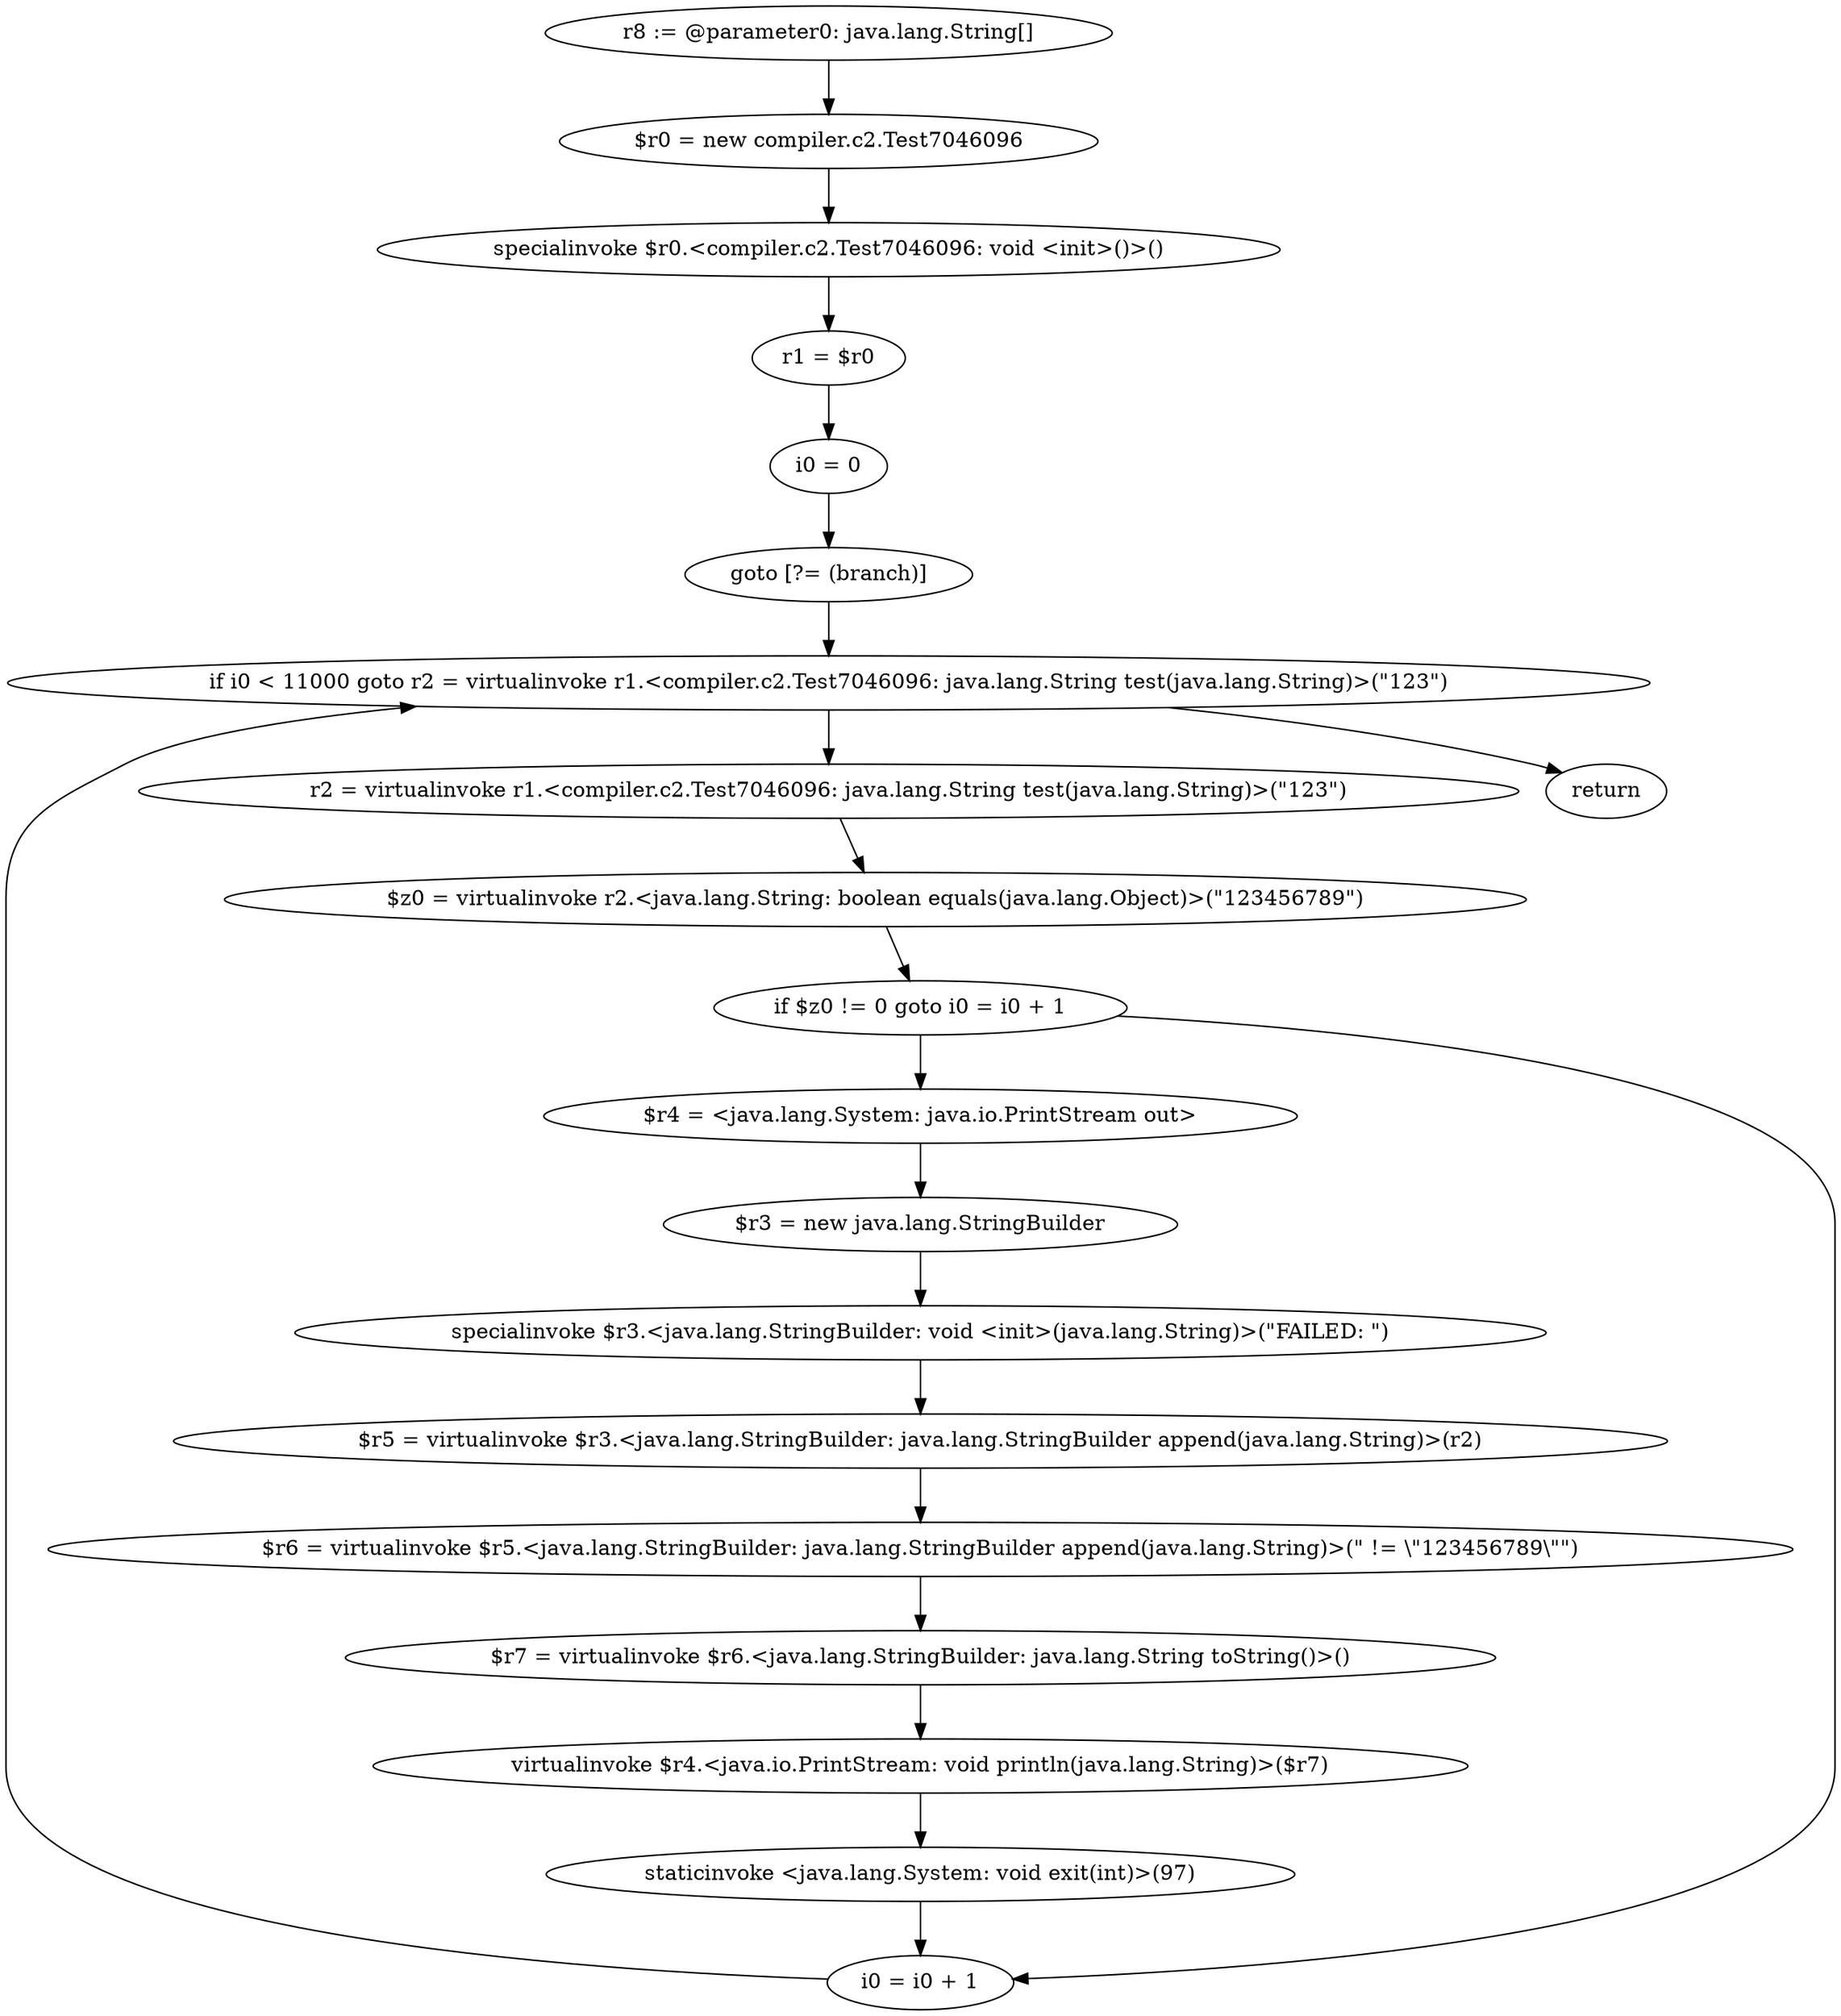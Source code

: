 digraph "unitGraph" {
    "r8 := @parameter0: java.lang.String[]"
    "$r0 = new compiler.c2.Test7046096"
    "specialinvoke $r0.<compiler.c2.Test7046096: void <init>()>()"
    "r1 = $r0"
    "i0 = 0"
    "goto [?= (branch)]"
    "r2 = virtualinvoke r1.<compiler.c2.Test7046096: java.lang.String test(java.lang.String)>(\"123\")"
    "$z0 = virtualinvoke r2.<java.lang.String: boolean equals(java.lang.Object)>(\"123456789\")"
    "if $z0 != 0 goto i0 = i0 + 1"
    "$r4 = <java.lang.System: java.io.PrintStream out>"
    "$r3 = new java.lang.StringBuilder"
    "specialinvoke $r3.<java.lang.StringBuilder: void <init>(java.lang.String)>(\"FAILED: \")"
    "$r5 = virtualinvoke $r3.<java.lang.StringBuilder: java.lang.StringBuilder append(java.lang.String)>(r2)"
    "$r6 = virtualinvoke $r5.<java.lang.StringBuilder: java.lang.StringBuilder append(java.lang.String)>(\" != \\\"123456789\\\"\")"
    "$r7 = virtualinvoke $r6.<java.lang.StringBuilder: java.lang.String toString()>()"
    "virtualinvoke $r4.<java.io.PrintStream: void println(java.lang.String)>($r7)"
    "staticinvoke <java.lang.System: void exit(int)>(97)"
    "i0 = i0 + 1"
    "if i0 < 11000 goto r2 = virtualinvoke r1.<compiler.c2.Test7046096: java.lang.String test(java.lang.String)>(\"123\")"
    "return"
    "r8 := @parameter0: java.lang.String[]"->"$r0 = new compiler.c2.Test7046096";
    "$r0 = new compiler.c2.Test7046096"->"specialinvoke $r0.<compiler.c2.Test7046096: void <init>()>()";
    "specialinvoke $r0.<compiler.c2.Test7046096: void <init>()>()"->"r1 = $r0";
    "r1 = $r0"->"i0 = 0";
    "i0 = 0"->"goto [?= (branch)]";
    "goto [?= (branch)]"->"if i0 < 11000 goto r2 = virtualinvoke r1.<compiler.c2.Test7046096: java.lang.String test(java.lang.String)>(\"123\")";
    "r2 = virtualinvoke r1.<compiler.c2.Test7046096: java.lang.String test(java.lang.String)>(\"123\")"->"$z0 = virtualinvoke r2.<java.lang.String: boolean equals(java.lang.Object)>(\"123456789\")";
    "$z0 = virtualinvoke r2.<java.lang.String: boolean equals(java.lang.Object)>(\"123456789\")"->"if $z0 != 0 goto i0 = i0 + 1";
    "if $z0 != 0 goto i0 = i0 + 1"->"$r4 = <java.lang.System: java.io.PrintStream out>";
    "if $z0 != 0 goto i0 = i0 + 1"->"i0 = i0 + 1";
    "$r4 = <java.lang.System: java.io.PrintStream out>"->"$r3 = new java.lang.StringBuilder";
    "$r3 = new java.lang.StringBuilder"->"specialinvoke $r3.<java.lang.StringBuilder: void <init>(java.lang.String)>(\"FAILED: \")";
    "specialinvoke $r3.<java.lang.StringBuilder: void <init>(java.lang.String)>(\"FAILED: \")"->"$r5 = virtualinvoke $r3.<java.lang.StringBuilder: java.lang.StringBuilder append(java.lang.String)>(r2)";
    "$r5 = virtualinvoke $r3.<java.lang.StringBuilder: java.lang.StringBuilder append(java.lang.String)>(r2)"->"$r6 = virtualinvoke $r5.<java.lang.StringBuilder: java.lang.StringBuilder append(java.lang.String)>(\" != \\\"123456789\\\"\")";
    "$r6 = virtualinvoke $r5.<java.lang.StringBuilder: java.lang.StringBuilder append(java.lang.String)>(\" != \\\"123456789\\\"\")"->"$r7 = virtualinvoke $r6.<java.lang.StringBuilder: java.lang.String toString()>()";
    "$r7 = virtualinvoke $r6.<java.lang.StringBuilder: java.lang.String toString()>()"->"virtualinvoke $r4.<java.io.PrintStream: void println(java.lang.String)>($r7)";
    "virtualinvoke $r4.<java.io.PrintStream: void println(java.lang.String)>($r7)"->"staticinvoke <java.lang.System: void exit(int)>(97)";
    "staticinvoke <java.lang.System: void exit(int)>(97)"->"i0 = i0 + 1";
    "i0 = i0 + 1"->"if i0 < 11000 goto r2 = virtualinvoke r1.<compiler.c2.Test7046096: java.lang.String test(java.lang.String)>(\"123\")";
    "if i0 < 11000 goto r2 = virtualinvoke r1.<compiler.c2.Test7046096: java.lang.String test(java.lang.String)>(\"123\")"->"return";
    "if i0 < 11000 goto r2 = virtualinvoke r1.<compiler.c2.Test7046096: java.lang.String test(java.lang.String)>(\"123\")"->"r2 = virtualinvoke r1.<compiler.c2.Test7046096: java.lang.String test(java.lang.String)>(\"123\")";
}
